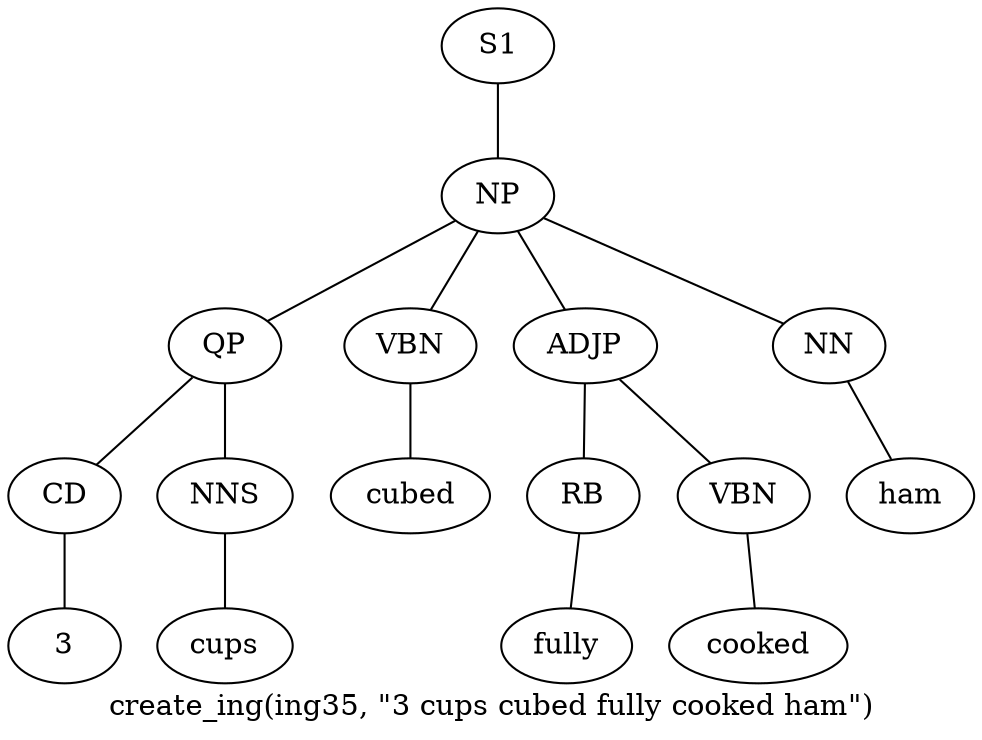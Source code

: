 graph SyntaxGraph {
	label = "create_ing(ing35, \"3 cups cubed fully cooked ham\")";
	Node0 [label="S1"];
	Node1 [label="NP"];
	Node2 [label="QP"];
	Node3 [label="CD"];
	Node4 [label="3"];
	Node5 [label="NNS"];
	Node6 [label="cups"];
	Node7 [label="VBN"];
	Node8 [label="cubed"];
	Node9 [label="ADJP"];
	Node10 [label="RB"];
	Node11 [label="fully"];
	Node12 [label="VBN"];
	Node13 [label="cooked"];
	Node14 [label="NN"];
	Node15 [label="ham"];

	Node0 -- Node1;
	Node1 -- Node2;
	Node1 -- Node7;
	Node1 -- Node9;
	Node1 -- Node14;
	Node2 -- Node3;
	Node2 -- Node5;
	Node3 -- Node4;
	Node5 -- Node6;
	Node7 -- Node8;
	Node9 -- Node10;
	Node9 -- Node12;
	Node10 -- Node11;
	Node12 -- Node13;
	Node14 -- Node15;
}